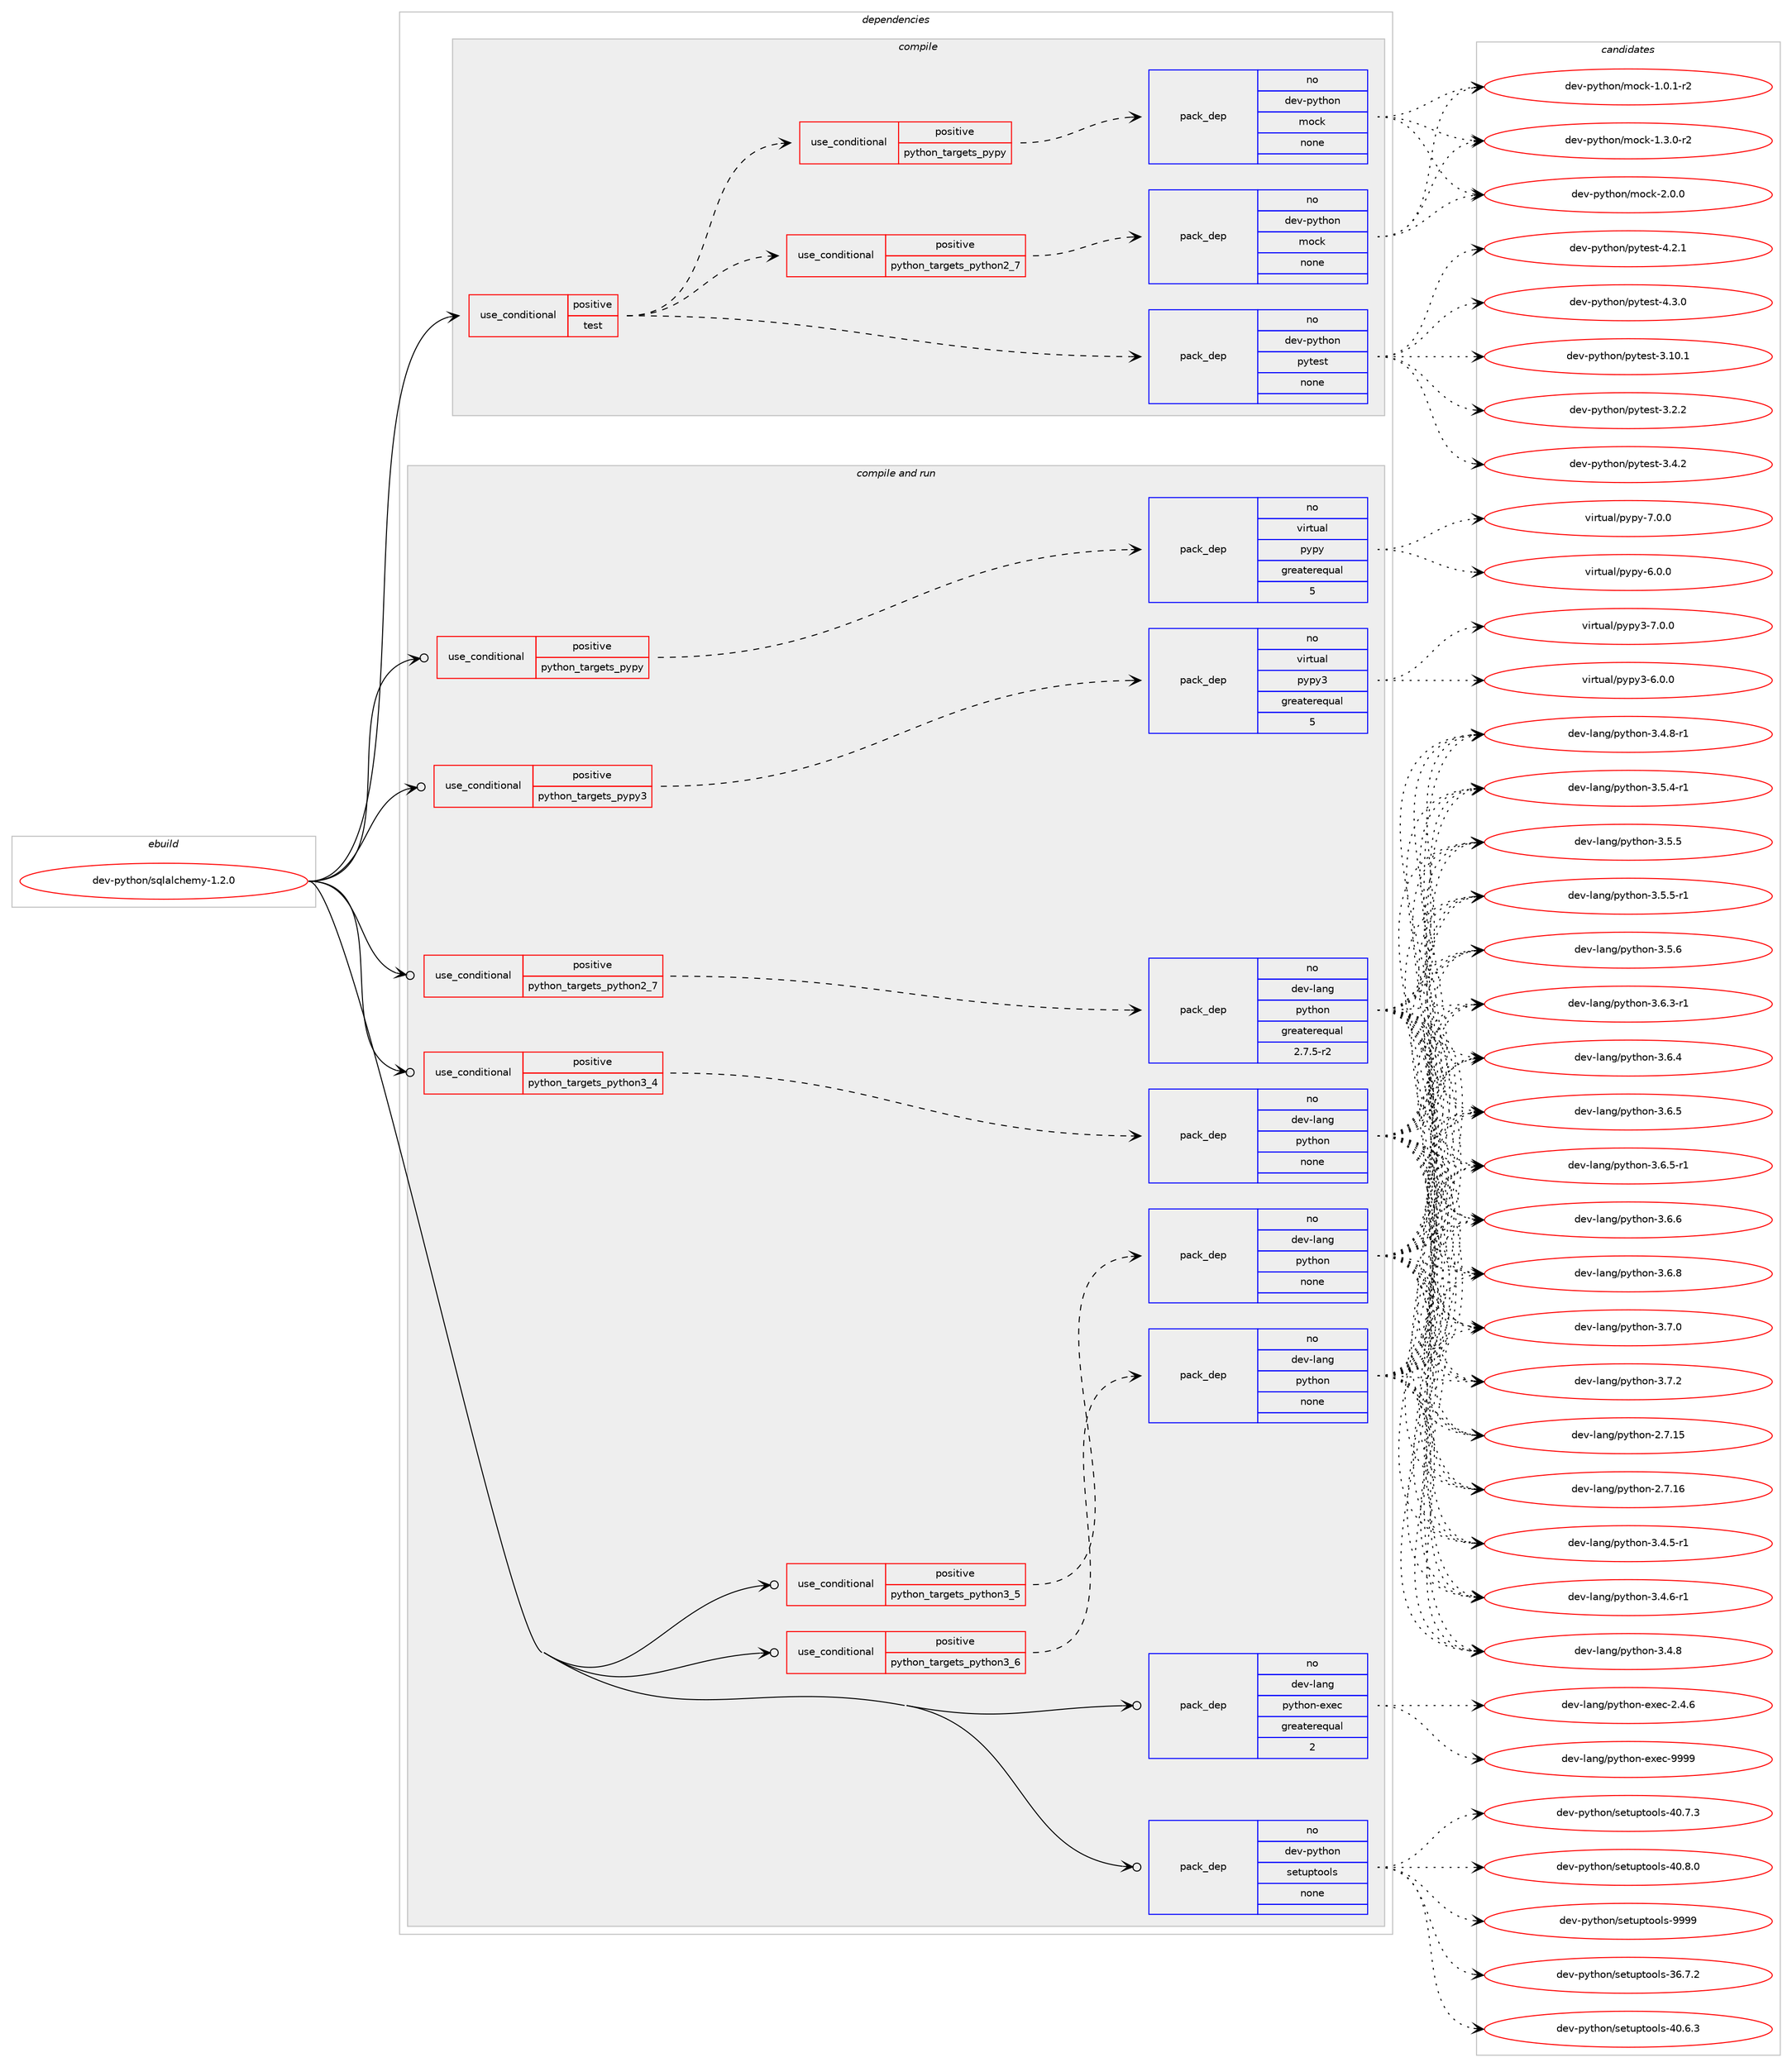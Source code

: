 digraph prolog {

# *************
# Graph options
# *************

newrank=true;
concentrate=true;
compound=true;
graph [rankdir=LR,fontname=Helvetica,fontsize=10,ranksep=1.5];#, ranksep=2.5, nodesep=0.2];
edge  [arrowhead=vee];
node  [fontname=Helvetica,fontsize=10];

# **********
# The ebuild
# **********

subgraph cluster_leftcol {
color=gray;
rank=same;
label=<<i>ebuild</i>>;
id [label="dev-python/sqlalchemy-1.2.0", color=red, width=4, href="../dev-python/sqlalchemy-1.2.0.svg"];
}

# ****************
# The dependencies
# ****************

subgraph cluster_midcol {
color=gray;
label=<<i>dependencies</i>>;
subgraph cluster_compile {
fillcolor="#eeeeee";
style=filled;
label=<<i>compile</i>>;
subgraph cond385135 {
dependency1442769 [label=<<TABLE BORDER="0" CELLBORDER="1" CELLSPACING="0" CELLPADDING="4"><TR><TD ROWSPAN="3" CELLPADDING="10">use_conditional</TD></TR><TR><TD>positive</TD></TR><TR><TD>test</TD></TR></TABLE>>, shape=none, color=red];
subgraph pack1034272 {
dependency1442770 [label=<<TABLE BORDER="0" CELLBORDER="1" CELLSPACING="0" CELLPADDING="4" WIDTH="220"><TR><TD ROWSPAN="6" CELLPADDING="30">pack_dep</TD></TR><TR><TD WIDTH="110">no</TD></TR><TR><TD>dev-python</TD></TR><TR><TD>pytest</TD></TR><TR><TD>none</TD></TR><TR><TD></TD></TR></TABLE>>, shape=none, color=blue];
}
dependency1442769:e -> dependency1442770:w [weight=20,style="dashed",arrowhead="vee"];
subgraph cond385136 {
dependency1442771 [label=<<TABLE BORDER="0" CELLBORDER="1" CELLSPACING="0" CELLPADDING="4"><TR><TD ROWSPAN="3" CELLPADDING="10">use_conditional</TD></TR><TR><TD>positive</TD></TR><TR><TD>python_targets_pypy</TD></TR></TABLE>>, shape=none, color=red];
subgraph pack1034273 {
dependency1442772 [label=<<TABLE BORDER="0" CELLBORDER="1" CELLSPACING="0" CELLPADDING="4" WIDTH="220"><TR><TD ROWSPAN="6" CELLPADDING="30">pack_dep</TD></TR><TR><TD WIDTH="110">no</TD></TR><TR><TD>dev-python</TD></TR><TR><TD>mock</TD></TR><TR><TD>none</TD></TR><TR><TD></TD></TR></TABLE>>, shape=none, color=blue];
}
dependency1442771:e -> dependency1442772:w [weight=20,style="dashed",arrowhead="vee"];
}
dependency1442769:e -> dependency1442771:w [weight=20,style="dashed",arrowhead="vee"];
subgraph cond385137 {
dependency1442773 [label=<<TABLE BORDER="0" CELLBORDER="1" CELLSPACING="0" CELLPADDING="4"><TR><TD ROWSPAN="3" CELLPADDING="10">use_conditional</TD></TR><TR><TD>positive</TD></TR><TR><TD>python_targets_python2_7</TD></TR></TABLE>>, shape=none, color=red];
subgraph pack1034274 {
dependency1442774 [label=<<TABLE BORDER="0" CELLBORDER="1" CELLSPACING="0" CELLPADDING="4" WIDTH="220"><TR><TD ROWSPAN="6" CELLPADDING="30">pack_dep</TD></TR><TR><TD WIDTH="110">no</TD></TR><TR><TD>dev-python</TD></TR><TR><TD>mock</TD></TR><TR><TD>none</TD></TR><TR><TD></TD></TR></TABLE>>, shape=none, color=blue];
}
dependency1442773:e -> dependency1442774:w [weight=20,style="dashed",arrowhead="vee"];
}
dependency1442769:e -> dependency1442773:w [weight=20,style="dashed",arrowhead="vee"];
}
id:e -> dependency1442769:w [weight=20,style="solid",arrowhead="vee"];
}
subgraph cluster_compileandrun {
fillcolor="#eeeeee";
style=filled;
label=<<i>compile and run</i>>;
subgraph cond385138 {
dependency1442775 [label=<<TABLE BORDER="0" CELLBORDER="1" CELLSPACING="0" CELLPADDING="4"><TR><TD ROWSPAN="3" CELLPADDING="10">use_conditional</TD></TR><TR><TD>positive</TD></TR><TR><TD>python_targets_pypy</TD></TR></TABLE>>, shape=none, color=red];
subgraph pack1034275 {
dependency1442776 [label=<<TABLE BORDER="0" CELLBORDER="1" CELLSPACING="0" CELLPADDING="4" WIDTH="220"><TR><TD ROWSPAN="6" CELLPADDING="30">pack_dep</TD></TR><TR><TD WIDTH="110">no</TD></TR><TR><TD>virtual</TD></TR><TR><TD>pypy</TD></TR><TR><TD>greaterequal</TD></TR><TR><TD>5</TD></TR></TABLE>>, shape=none, color=blue];
}
dependency1442775:e -> dependency1442776:w [weight=20,style="dashed",arrowhead="vee"];
}
id:e -> dependency1442775:w [weight=20,style="solid",arrowhead="odotvee"];
subgraph cond385139 {
dependency1442777 [label=<<TABLE BORDER="0" CELLBORDER="1" CELLSPACING="0" CELLPADDING="4"><TR><TD ROWSPAN="3" CELLPADDING="10">use_conditional</TD></TR><TR><TD>positive</TD></TR><TR><TD>python_targets_pypy3</TD></TR></TABLE>>, shape=none, color=red];
subgraph pack1034276 {
dependency1442778 [label=<<TABLE BORDER="0" CELLBORDER="1" CELLSPACING="0" CELLPADDING="4" WIDTH="220"><TR><TD ROWSPAN="6" CELLPADDING="30">pack_dep</TD></TR><TR><TD WIDTH="110">no</TD></TR><TR><TD>virtual</TD></TR><TR><TD>pypy3</TD></TR><TR><TD>greaterequal</TD></TR><TR><TD>5</TD></TR></TABLE>>, shape=none, color=blue];
}
dependency1442777:e -> dependency1442778:w [weight=20,style="dashed",arrowhead="vee"];
}
id:e -> dependency1442777:w [weight=20,style="solid",arrowhead="odotvee"];
subgraph cond385140 {
dependency1442779 [label=<<TABLE BORDER="0" CELLBORDER="1" CELLSPACING="0" CELLPADDING="4"><TR><TD ROWSPAN="3" CELLPADDING="10">use_conditional</TD></TR><TR><TD>positive</TD></TR><TR><TD>python_targets_python2_7</TD></TR></TABLE>>, shape=none, color=red];
subgraph pack1034277 {
dependency1442780 [label=<<TABLE BORDER="0" CELLBORDER="1" CELLSPACING="0" CELLPADDING="4" WIDTH="220"><TR><TD ROWSPAN="6" CELLPADDING="30">pack_dep</TD></TR><TR><TD WIDTH="110">no</TD></TR><TR><TD>dev-lang</TD></TR><TR><TD>python</TD></TR><TR><TD>greaterequal</TD></TR><TR><TD>2.7.5-r2</TD></TR></TABLE>>, shape=none, color=blue];
}
dependency1442779:e -> dependency1442780:w [weight=20,style="dashed",arrowhead="vee"];
}
id:e -> dependency1442779:w [weight=20,style="solid",arrowhead="odotvee"];
subgraph cond385141 {
dependency1442781 [label=<<TABLE BORDER="0" CELLBORDER="1" CELLSPACING="0" CELLPADDING="4"><TR><TD ROWSPAN="3" CELLPADDING="10">use_conditional</TD></TR><TR><TD>positive</TD></TR><TR><TD>python_targets_python3_4</TD></TR></TABLE>>, shape=none, color=red];
subgraph pack1034278 {
dependency1442782 [label=<<TABLE BORDER="0" CELLBORDER="1" CELLSPACING="0" CELLPADDING="4" WIDTH="220"><TR><TD ROWSPAN="6" CELLPADDING="30">pack_dep</TD></TR><TR><TD WIDTH="110">no</TD></TR><TR><TD>dev-lang</TD></TR><TR><TD>python</TD></TR><TR><TD>none</TD></TR><TR><TD></TD></TR></TABLE>>, shape=none, color=blue];
}
dependency1442781:e -> dependency1442782:w [weight=20,style="dashed",arrowhead="vee"];
}
id:e -> dependency1442781:w [weight=20,style="solid",arrowhead="odotvee"];
subgraph cond385142 {
dependency1442783 [label=<<TABLE BORDER="0" CELLBORDER="1" CELLSPACING="0" CELLPADDING="4"><TR><TD ROWSPAN="3" CELLPADDING="10">use_conditional</TD></TR><TR><TD>positive</TD></TR><TR><TD>python_targets_python3_5</TD></TR></TABLE>>, shape=none, color=red];
subgraph pack1034279 {
dependency1442784 [label=<<TABLE BORDER="0" CELLBORDER="1" CELLSPACING="0" CELLPADDING="4" WIDTH="220"><TR><TD ROWSPAN="6" CELLPADDING="30">pack_dep</TD></TR><TR><TD WIDTH="110">no</TD></TR><TR><TD>dev-lang</TD></TR><TR><TD>python</TD></TR><TR><TD>none</TD></TR><TR><TD></TD></TR></TABLE>>, shape=none, color=blue];
}
dependency1442783:e -> dependency1442784:w [weight=20,style="dashed",arrowhead="vee"];
}
id:e -> dependency1442783:w [weight=20,style="solid",arrowhead="odotvee"];
subgraph cond385143 {
dependency1442785 [label=<<TABLE BORDER="0" CELLBORDER="1" CELLSPACING="0" CELLPADDING="4"><TR><TD ROWSPAN="3" CELLPADDING="10">use_conditional</TD></TR><TR><TD>positive</TD></TR><TR><TD>python_targets_python3_6</TD></TR></TABLE>>, shape=none, color=red];
subgraph pack1034280 {
dependency1442786 [label=<<TABLE BORDER="0" CELLBORDER="1" CELLSPACING="0" CELLPADDING="4" WIDTH="220"><TR><TD ROWSPAN="6" CELLPADDING="30">pack_dep</TD></TR><TR><TD WIDTH="110">no</TD></TR><TR><TD>dev-lang</TD></TR><TR><TD>python</TD></TR><TR><TD>none</TD></TR><TR><TD></TD></TR></TABLE>>, shape=none, color=blue];
}
dependency1442785:e -> dependency1442786:w [weight=20,style="dashed",arrowhead="vee"];
}
id:e -> dependency1442785:w [weight=20,style="solid",arrowhead="odotvee"];
subgraph pack1034281 {
dependency1442787 [label=<<TABLE BORDER="0" CELLBORDER="1" CELLSPACING="0" CELLPADDING="4" WIDTH="220"><TR><TD ROWSPAN="6" CELLPADDING="30">pack_dep</TD></TR><TR><TD WIDTH="110">no</TD></TR><TR><TD>dev-lang</TD></TR><TR><TD>python-exec</TD></TR><TR><TD>greaterequal</TD></TR><TR><TD>2</TD></TR></TABLE>>, shape=none, color=blue];
}
id:e -> dependency1442787:w [weight=20,style="solid",arrowhead="odotvee"];
subgraph pack1034282 {
dependency1442788 [label=<<TABLE BORDER="0" CELLBORDER="1" CELLSPACING="0" CELLPADDING="4" WIDTH="220"><TR><TD ROWSPAN="6" CELLPADDING="30">pack_dep</TD></TR><TR><TD WIDTH="110">no</TD></TR><TR><TD>dev-python</TD></TR><TR><TD>setuptools</TD></TR><TR><TD>none</TD></TR><TR><TD></TD></TR></TABLE>>, shape=none, color=blue];
}
id:e -> dependency1442788:w [weight=20,style="solid",arrowhead="odotvee"];
}
subgraph cluster_run {
fillcolor="#eeeeee";
style=filled;
label=<<i>run</i>>;
}
}

# **************
# The candidates
# **************

subgraph cluster_choices {
rank=same;
color=gray;
label=<<i>candidates</i>>;

subgraph choice1034272 {
color=black;
nodesep=1;
choice100101118451121211161041111104711212111610111511645514649484649 [label="dev-python/pytest-3.10.1", color=red, width=4,href="../dev-python/pytest-3.10.1.svg"];
choice1001011184511212111610411111047112121116101115116455146504650 [label="dev-python/pytest-3.2.2", color=red, width=4,href="../dev-python/pytest-3.2.2.svg"];
choice1001011184511212111610411111047112121116101115116455146524650 [label="dev-python/pytest-3.4.2", color=red, width=4,href="../dev-python/pytest-3.4.2.svg"];
choice1001011184511212111610411111047112121116101115116455246504649 [label="dev-python/pytest-4.2.1", color=red, width=4,href="../dev-python/pytest-4.2.1.svg"];
choice1001011184511212111610411111047112121116101115116455246514648 [label="dev-python/pytest-4.3.0", color=red, width=4,href="../dev-python/pytest-4.3.0.svg"];
dependency1442770:e -> choice100101118451121211161041111104711212111610111511645514649484649:w [style=dotted,weight="100"];
dependency1442770:e -> choice1001011184511212111610411111047112121116101115116455146504650:w [style=dotted,weight="100"];
dependency1442770:e -> choice1001011184511212111610411111047112121116101115116455146524650:w [style=dotted,weight="100"];
dependency1442770:e -> choice1001011184511212111610411111047112121116101115116455246504649:w [style=dotted,weight="100"];
dependency1442770:e -> choice1001011184511212111610411111047112121116101115116455246514648:w [style=dotted,weight="100"];
}
subgraph choice1034273 {
color=black;
nodesep=1;
choice1001011184511212111610411111047109111991074549464846494511450 [label="dev-python/mock-1.0.1-r2", color=red, width=4,href="../dev-python/mock-1.0.1-r2.svg"];
choice1001011184511212111610411111047109111991074549465146484511450 [label="dev-python/mock-1.3.0-r2", color=red, width=4,href="../dev-python/mock-1.3.0-r2.svg"];
choice100101118451121211161041111104710911199107455046484648 [label="dev-python/mock-2.0.0", color=red, width=4,href="../dev-python/mock-2.0.0.svg"];
dependency1442772:e -> choice1001011184511212111610411111047109111991074549464846494511450:w [style=dotted,weight="100"];
dependency1442772:e -> choice1001011184511212111610411111047109111991074549465146484511450:w [style=dotted,weight="100"];
dependency1442772:e -> choice100101118451121211161041111104710911199107455046484648:w [style=dotted,weight="100"];
}
subgraph choice1034274 {
color=black;
nodesep=1;
choice1001011184511212111610411111047109111991074549464846494511450 [label="dev-python/mock-1.0.1-r2", color=red, width=4,href="../dev-python/mock-1.0.1-r2.svg"];
choice1001011184511212111610411111047109111991074549465146484511450 [label="dev-python/mock-1.3.0-r2", color=red, width=4,href="../dev-python/mock-1.3.0-r2.svg"];
choice100101118451121211161041111104710911199107455046484648 [label="dev-python/mock-2.0.0", color=red, width=4,href="../dev-python/mock-2.0.0.svg"];
dependency1442774:e -> choice1001011184511212111610411111047109111991074549464846494511450:w [style=dotted,weight="100"];
dependency1442774:e -> choice1001011184511212111610411111047109111991074549465146484511450:w [style=dotted,weight="100"];
dependency1442774:e -> choice100101118451121211161041111104710911199107455046484648:w [style=dotted,weight="100"];
}
subgraph choice1034275 {
color=black;
nodesep=1;
choice1181051141161179710847112121112121455446484648 [label="virtual/pypy-6.0.0", color=red, width=4,href="../virtual/pypy-6.0.0.svg"];
choice1181051141161179710847112121112121455546484648 [label="virtual/pypy-7.0.0", color=red, width=4,href="../virtual/pypy-7.0.0.svg"];
dependency1442776:e -> choice1181051141161179710847112121112121455446484648:w [style=dotted,weight="100"];
dependency1442776:e -> choice1181051141161179710847112121112121455546484648:w [style=dotted,weight="100"];
}
subgraph choice1034276 {
color=black;
nodesep=1;
choice118105114116117971084711212111212151455446484648 [label="virtual/pypy3-6.0.0", color=red, width=4,href="../virtual/pypy3-6.0.0.svg"];
choice118105114116117971084711212111212151455546484648 [label="virtual/pypy3-7.0.0", color=red, width=4,href="../virtual/pypy3-7.0.0.svg"];
dependency1442778:e -> choice118105114116117971084711212111212151455446484648:w [style=dotted,weight="100"];
dependency1442778:e -> choice118105114116117971084711212111212151455546484648:w [style=dotted,weight="100"];
}
subgraph choice1034277 {
color=black;
nodesep=1;
choice10010111845108971101034711212111610411111045504655464953 [label="dev-lang/python-2.7.15", color=red, width=4,href="../dev-lang/python-2.7.15.svg"];
choice10010111845108971101034711212111610411111045504655464954 [label="dev-lang/python-2.7.16", color=red, width=4,href="../dev-lang/python-2.7.16.svg"];
choice1001011184510897110103471121211161041111104551465246534511449 [label="dev-lang/python-3.4.5-r1", color=red, width=4,href="../dev-lang/python-3.4.5-r1.svg"];
choice1001011184510897110103471121211161041111104551465246544511449 [label="dev-lang/python-3.4.6-r1", color=red, width=4,href="../dev-lang/python-3.4.6-r1.svg"];
choice100101118451089711010347112121116104111110455146524656 [label="dev-lang/python-3.4.8", color=red, width=4,href="../dev-lang/python-3.4.8.svg"];
choice1001011184510897110103471121211161041111104551465246564511449 [label="dev-lang/python-3.4.8-r1", color=red, width=4,href="../dev-lang/python-3.4.8-r1.svg"];
choice1001011184510897110103471121211161041111104551465346524511449 [label="dev-lang/python-3.5.4-r1", color=red, width=4,href="../dev-lang/python-3.5.4-r1.svg"];
choice100101118451089711010347112121116104111110455146534653 [label="dev-lang/python-3.5.5", color=red, width=4,href="../dev-lang/python-3.5.5.svg"];
choice1001011184510897110103471121211161041111104551465346534511449 [label="dev-lang/python-3.5.5-r1", color=red, width=4,href="../dev-lang/python-3.5.5-r1.svg"];
choice100101118451089711010347112121116104111110455146534654 [label="dev-lang/python-3.5.6", color=red, width=4,href="../dev-lang/python-3.5.6.svg"];
choice1001011184510897110103471121211161041111104551465446514511449 [label="dev-lang/python-3.6.3-r1", color=red, width=4,href="../dev-lang/python-3.6.3-r1.svg"];
choice100101118451089711010347112121116104111110455146544652 [label="dev-lang/python-3.6.4", color=red, width=4,href="../dev-lang/python-3.6.4.svg"];
choice100101118451089711010347112121116104111110455146544653 [label="dev-lang/python-3.6.5", color=red, width=4,href="../dev-lang/python-3.6.5.svg"];
choice1001011184510897110103471121211161041111104551465446534511449 [label="dev-lang/python-3.6.5-r1", color=red, width=4,href="../dev-lang/python-3.6.5-r1.svg"];
choice100101118451089711010347112121116104111110455146544654 [label="dev-lang/python-3.6.6", color=red, width=4,href="../dev-lang/python-3.6.6.svg"];
choice100101118451089711010347112121116104111110455146544656 [label="dev-lang/python-3.6.8", color=red, width=4,href="../dev-lang/python-3.6.8.svg"];
choice100101118451089711010347112121116104111110455146554648 [label="dev-lang/python-3.7.0", color=red, width=4,href="../dev-lang/python-3.7.0.svg"];
choice100101118451089711010347112121116104111110455146554650 [label="dev-lang/python-3.7.2", color=red, width=4,href="../dev-lang/python-3.7.2.svg"];
dependency1442780:e -> choice10010111845108971101034711212111610411111045504655464953:w [style=dotted,weight="100"];
dependency1442780:e -> choice10010111845108971101034711212111610411111045504655464954:w [style=dotted,weight="100"];
dependency1442780:e -> choice1001011184510897110103471121211161041111104551465246534511449:w [style=dotted,weight="100"];
dependency1442780:e -> choice1001011184510897110103471121211161041111104551465246544511449:w [style=dotted,weight="100"];
dependency1442780:e -> choice100101118451089711010347112121116104111110455146524656:w [style=dotted,weight="100"];
dependency1442780:e -> choice1001011184510897110103471121211161041111104551465246564511449:w [style=dotted,weight="100"];
dependency1442780:e -> choice1001011184510897110103471121211161041111104551465346524511449:w [style=dotted,weight="100"];
dependency1442780:e -> choice100101118451089711010347112121116104111110455146534653:w [style=dotted,weight="100"];
dependency1442780:e -> choice1001011184510897110103471121211161041111104551465346534511449:w [style=dotted,weight="100"];
dependency1442780:e -> choice100101118451089711010347112121116104111110455146534654:w [style=dotted,weight="100"];
dependency1442780:e -> choice1001011184510897110103471121211161041111104551465446514511449:w [style=dotted,weight="100"];
dependency1442780:e -> choice100101118451089711010347112121116104111110455146544652:w [style=dotted,weight="100"];
dependency1442780:e -> choice100101118451089711010347112121116104111110455146544653:w [style=dotted,weight="100"];
dependency1442780:e -> choice1001011184510897110103471121211161041111104551465446534511449:w [style=dotted,weight="100"];
dependency1442780:e -> choice100101118451089711010347112121116104111110455146544654:w [style=dotted,weight="100"];
dependency1442780:e -> choice100101118451089711010347112121116104111110455146544656:w [style=dotted,weight="100"];
dependency1442780:e -> choice100101118451089711010347112121116104111110455146554648:w [style=dotted,weight="100"];
dependency1442780:e -> choice100101118451089711010347112121116104111110455146554650:w [style=dotted,weight="100"];
}
subgraph choice1034278 {
color=black;
nodesep=1;
choice10010111845108971101034711212111610411111045504655464953 [label="dev-lang/python-2.7.15", color=red, width=4,href="../dev-lang/python-2.7.15.svg"];
choice10010111845108971101034711212111610411111045504655464954 [label="dev-lang/python-2.7.16", color=red, width=4,href="../dev-lang/python-2.7.16.svg"];
choice1001011184510897110103471121211161041111104551465246534511449 [label="dev-lang/python-3.4.5-r1", color=red, width=4,href="../dev-lang/python-3.4.5-r1.svg"];
choice1001011184510897110103471121211161041111104551465246544511449 [label="dev-lang/python-3.4.6-r1", color=red, width=4,href="../dev-lang/python-3.4.6-r1.svg"];
choice100101118451089711010347112121116104111110455146524656 [label="dev-lang/python-3.4.8", color=red, width=4,href="../dev-lang/python-3.4.8.svg"];
choice1001011184510897110103471121211161041111104551465246564511449 [label="dev-lang/python-3.4.8-r1", color=red, width=4,href="../dev-lang/python-3.4.8-r1.svg"];
choice1001011184510897110103471121211161041111104551465346524511449 [label="dev-lang/python-3.5.4-r1", color=red, width=4,href="../dev-lang/python-3.5.4-r1.svg"];
choice100101118451089711010347112121116104111110455146534653 [label="dev-lang/python-3.5.5", color=red, width=4,href="../dev-lang/python-3.5.5.svg"];
choice1001011184510897110103471121211161041111104551465346534511449 [label="dev-lang/python-3.5.5-r1", color=red, width=4,href="../dev-lang/python-3.5.5-r1.svg"];
choice100101118451089711010347112121116104111110455146534654 [label="dev-lang/python-3.5.6", color=red, width=4,href="../dev-lang/python-3.5.6.svg"];
choice1001011184510897110103471121211161041111104551465446514511449 [label="dev-lang/python-3.6.3-r1", color=red, width=4,href="../dev-lang/python-3.6.3-r1.svg"];
choice100101118451089711010347112121116104111110455146544652 [label="dev-lang/python-3.6.4", color=red, width=4,href="../dev-lang/python-3.6.4.svg"];
choice100101118451089711010347112121116104111110455146544653 [label="dev-lang/python-3.6.5", color=red, width=4,href="../dev-lang/python-3.6.5.svg"];
choice1001011184510897110103471121211161041111104551465446534511449 [label="dev-lang/python-3.6.5-r1", color=red, width=4,href="../dev-lang/python-3.6.5-r1.svg"];
choice100101118451089711010347112121116104111110455146544654 [label="dev-lang/python-3.6.6", color=red, width=4,href="../dev-lang/python-3.6.6.svg"];
choice100101118451089711010347112121116104111110455146544656 [label="dev-lang/python-3.6.8", color=red, width=4,href="../dev-lang/python-3.6.8.svg"];
choice100101118451089711010347112121116104111110455146554648 [label="dev-lang/python-3.7.0", color=red, width=4,href="../dev-lang/python-3.7.0.svg"];
choice100101118451089711010347112121116104111110455146554650 [label="dev-lang/python-3.7.2", color=red, width=4,href="../dev-lang/python-3.7.2.svg"];
dependency1442782:e -> choice10010111845108971101034711212111610411111045504655464953:w [style=dotted,weight="100"];
dependency1442782:e -> choice10010111845108971101034711212111610411111045504655464954:w [style=dotted,weight="100"];
dependency1442782:e -> choice1001011184510897110103471121211161041111104551465246534511449:w [style=dotted,weight="100"];
dependency1442782:e -> choice1001011184510897110103471121211161041111104551465246544511449:w [style=dotted,weight="100"];
dependency1442782:e -> choice100101118451089711010347112121116104111110455146524656:w [style=dotted,weight="100"];
dependency1442782:e -> choice1001011184510897110103471121211161041111104551465246564511449:w [style=dotted,weight="100"];
dependency1442782:e -> choice1001011184510897110103471121211161041111104551465346524511449:w [style=dotted,weight="100"];
dependency1442782:e -> choice100101118451089711010347112121116104111110455146534653:w [style=dotted,weight="100"];
dependency1442782:e -> choice1001011184510897110103471121211161041111104551465346534511449:w [style=dotted,weight="100"];
dependency1442782:e -> choice100101118451089711010347112121116104111110455146534654:w [style=dotted,weight="100"];
dependency1442782:e -> choice1001011184510897110103471121211161041111104551465446514511449:w [style=dotted,weight="100"];
dependency1442782:e -> choice100101118451089711010347112121116104111110455146544652:w [style=dotted,weight="100"];
dependency1442782:e -> choice100101118451089711010347112121116104111110455146544653:w [style=dotted,weight="100"];
dependency1442782:e -> choice1001011184510897110103471121211161041111104551465446534511449:w [style=dotted,weight="100"];
dependency1442782:e -> choice100101118451089711010347112121116104111110455146544654:w [style=dotted,weight="100"];
dependency1442782:e -> choice100101118451089711010347112121116104111110455146544656:w [style=dotted,weight="100"];
dependency1442782:e -> choice100101118451089711010347112121116104111110455146554648:w [style=dotted,weight="100"];
dependency1442782:e -> choice100101118451089711010347112121116104111110455146554650:w [style=dotted,weight="100"];
}
subgraph choice1034279 {
color=black;
nodesep=1;
choice10010111845108971101034711212111610411111045504655464953 [label="dev-lang/python-2.7.15", color=red, width=4,href="../dev-lang/python-2.7.15.svg"];
choice10010111845108971101034711212111610411111045504655464954 [label="dev-lang/python-2.7.16", color=red, width=4,href="../dev-lang/python-2.7.16.svg"];
choice1001011184510897110103471121211161041111104551465246534511449 [label="dev-lang/python-3.4.5-r1", color=red, width=4,href="../dev-lang/python-3.4.5-r1.svg"];
choice1001011184510897110103471121211161041111104551465246544511449 [label="dev-lang/python-3.4.6-r1", color=red, width=4,href="../dev-lang/python-3.4.6-r1.svg"];
choice100101118451089711010347112121116104111110455146524656 [label="dev-lang/python-3.4.8", color=red, width=4,href="../dev-lang/python-3.4.8.svg"];
choice1001011184510897110103471121211161041111104551465246564511449 [label="dev-lang/python-3.4.8-r1", color=red, width=4,href="../dev-lang/python-3.4.8-r1.svg"];
choice1001011184510897110103471121211161041111104551465346524511449 [label="dev-lang/python-3.5.4-r1", color=red, width=4,href="../dev-lang/python-3.5.4-r1.svg"];
choice100101118451089711010347112121116104111110455146534653 [label="dev-lang/python-3.5.5", color=red, width=4,href="../dev-lang/python-3.5.5.svg"];
choice1001011184510897110103471121211161041111104551465346534511449 [label="dev-lang/python-3.5.5-r1", color=red, width=4,href="../dev-lang/python-3.5.5-r1.svg"];
choice100101118451089711010347112121116104111110455146534654 [label="dev-lang/python-3.5.6", color=red, width=4,href="../dev-lang/python-3.5.6.svg"];
choice1001011184510897110103471121211161041111104551465446514511449 [label="dev-lang/python-3.6.3-r1", color=red, width=4,href="../dev-lang/python-3.6.3-r1.svg"];
choice100101118451089711010347112121116104111110455146544652 [label="dev-lang/python-3.6.4", color=red, width=4,href="../dev-lang/python-3.6.4.svg"];
choice100101118451089711010347112121116104111110455146544653 [label="dev-lang/python-3.6.5", color=red, width=4,href="../dev-lang/python-3.6.5.svg"];
choice1001011184510897110103471121211161041111104551465446534511449 [label="dev-lang/python-3.6.5-r1", color=red, width=4,href="../dev-lang/python-3.6.5-r1.svg"];
choice100101118451089711010347112121116104111110455146544654 [label="dev-lang/python-3.6.6", color=red, width=4,href="../dev-lang/python-3.6.6.svg"];
choice100101118451089711010347112121116104111110455146544656 [label="dev-lang/python-3.6.8", color=red, width=4,href="../dev-lang/python-3.6.8.svg"];
choice100101118451089711010347112121116104111110455146554648 [label="dev-lang/python-3.7.0", color=red, width=4,href="../dev-lang/python-3.7.0.svg"];
choice100101118451089711010347112121116104111110455146554650 [label="dev-lang/python-3.7.2", color=red, width=4,href="../dev-lang/python-3.7.2.svg"];
dependency1442784:e -> choice10010111845108971101034711212111610411111045504655464953:w [style=dotted,weight="100"];
dependency1442784:e -> choice10010111845108971101034711212111610411111045504655464954:w [style=dotted,weight="100"];
dependency1442784:e -> choice1001011184510897110103471121211161041111104551465246534511449:w [style=dotted,weight="100"];
dependency1442784:e -> choice1001011184510897110103471121211161041111104551465246544511449:w [style=dotted,weight="100"];
dependency1442784:e -> choice100101118451089711010347112121116104111110455146524656:w [style=dotted,weight="100"];
dependency1442784:e -> choice1001011184510897110103471121211161041111104551465246564511449:w [style=dotted,weight="100"];
dependency1442784:e -> choice1001011184510897110103471121211161041111104551465346524511449:w [style=dotted,weight="100"];
dependency1442784:e -> choice100101118451089711010347112121116104111110455146534653:w [style=dotted,weight="100"];
dependency1442784:e -> choice1001011184510897110103471121211161041111104551465346534511449:w [style=dotted,weight="100"];
dependency1442784:e -> choice100101118451089711010347112121116104111110455146534654:w [style=dotted,weight="100"];
dependency1442784:e -> choice1001011184510897110103471121211161041111104551465446514511449:w [style=dotted,weight="100"];
dependency1442784:e -> choice100101118451089711010347112121116104111110455146544652:w [style=dotted,weight="100"];
dependency1442784:e -> choice100101118451089711010347112121116104111110455146544653:w [style=dotted,weight="100"];
dependency1442784:e -> choice1001011184510897110103471121211161041111104551465446534511449:w [style=dotted,weight="100"];
dependency1442784:e -> choice100101118451089711010347112121116104111110455146544654:w [style=dotted,weight="100"];
dependency1442784:e -> choice100101118451089711010347112121116104111110455146544656:w [style=dotted,weight="100"];
dependency1442784:e -> choice100101118451089711010347112121116104111110455146554648:w [style=dotted,weight="100"];
dependency1442784:e -> choice100101118451089711010347112121116104111110455146554650:w [style=dotted,weight="100"];
}
subgraph choice1034280 {
color=black;
nodesep=1;
choice10010111845108971101034711212111610411111045504655464953 [label="dev-lang/python-2.7.15", color=red, width=4,href="../dev-lang/python-2.7.15.svg"];
choice10010111845108971101034711212111610411111045504655464954 [label="dev-lang/python-2.7.16", color=red, width=4,href="../dev-lang/python-2.7.16.svg"];
choice1001011184510897110103471121211161041111104551465246534511449 [label="dev-lang/python-3.4.5-r1", color=red, width=4,href="../dev-lang/python-3.4.5-r1.svg"];
choice1001011184510897110103471121211161041111104551465246544511449 [label="dev-lang/python-3.4.6-r1", color=red, width=4,href="../dev-lang/python-3.4.6-r1.svg"];
choice100101118451089711010347112121116104111110455146524656 [label="dev-lang/python-3.4.8", color=red, width=4,href="../dev-lang/python-3.4.8.svg"];
choice1001011184510897110103471121211161041111104551465246564511449 [label="dev-lang/python-3.4.8-r1", color=red, width=4,href="../dev-lang/python-3.4.8-r1.svg"];
choice1001011184510897110103471121211161041111104551465346524511449 [label="dev-lang/python-3.5.4-r1", color=red, width=4,href="../dev-lang/python-3.5.4-r1.svg"];
choice100101118451089711010347112121116104111110455146534653 [label="dev-lang/python-3.5.5", color=red, width=4,href="../dev-lang/python-3.5.5.svg"];
choice1001011184510897110103471121211161041111104551465346534511449 [label="dev-lang/python-3.5.5-r1", color=red, width=4,href="../dev-lang/python-3.5.5-r1.svg"];
choice100101118451089711010347112121116104111110455146534654 [label="dev-lang/python-3.5.6", color=red, width=4,href="../dev-lang/python-3.5.6.svg"];
choice1001011184510897110103471121211161041111104551465446514511449 [label="dev-lang/python-3.6.3-r1", color=red, width=4,href="../dev-lang/python-3.6.3-r1.svg"];
choice100101118451089711010347112121116104111110455146544652 [label="dev-lang/python-3.6.4", color=red, width=4,href="../dev-lang/python-3.6.4.svg"];
choice100101118451089711010347112121116104111110455146544653 [label="dev-lang/python-3.6.5", color=red, width=4,href="../dev-lang/python-3.6.5.svg"];
choice1001011184510897110103471121211161041111104551465446534511449 [label="dev-lang/python-3.6.5-r1", color=red, width=4,href="../dev-lang/python-3.6.5-r1.svg"];
choice100101118451089711010347112121116104111110455146544654 [label="dev-lang/python-3.6.6", color=red, width=4,href="../dev-lang/python-3.6.6.svg"];
choice100101118451089711010347112121116104111110455146544656 [label="dev-lang/python-3.6.8", color=red, width=4,href="../dev-lang/python-3.6.8.svg"];
choice100101118451089711010347112121116104111110455146554648 [label="dev-lang/python-3.7.0", color=red, width=4,href="../dev-lang/python-3.7.0.svg"];
choice100101118451089711010347112121116104111110455146554650 [label="dev-lang/python-3.7.2", color=red, width=4,href="../dev-lang/python-3.7.2.svg"];
dependency1442786:e -> choice10010111845108971101034711212111610411111045504655464953:w [style=dotted,weight="100"];
dependency1442786:e -> choice10010111845108971101034711212111610411111045504655464954:w [style=dotted,weight="100"];
dependency1442786:e -> choice1001011184510897110103471121211161041111104551465246534511449:w [style=dotted,weight="100"];
dependency1442786:e -> choice1001011184510897110103471121211161041111104551465246544511449:w [style=dotted,weight="100"];
dependency1442786:e -> choice100101118451089711010347112121116104111110455146524656:w [style=dotted,weight="100"];
dependency1442786:e -> choice1001011184510897110103471121211161041111104551465246564511449:w [style=dotted,weight="100"];
dependency1442786:e -> choice1001011184510897110103471121211161041111104551465346524511449:w [style=dotted,weight="100"];
dependency1442786:e -> choice100101118451089711010347112121116104111110455146534653:w [style=dotted,weight="100"];
dependency1442786:e -> choice1001011184510897110103471121211161041111104551465346534511449:w [style=dotted,weight="100"];
dependency1442786:e -> choice100101118451089711010347112121116104111110455146534654:w [style=dotted,weight="100"];
dependency1442786:e -> choice1001011184510897110103471121211161041111104551465446514511449:w [style=dotted,weight="100"];
dependency1442786:e -> choice100101118451089711010347112121116104111110455146544652:w [style=dotted,weight="100"];
dependency1442786:e -> choice100101118451089711010347112121116104111110455146544653:w [style=dotted,weight="100"];
dependency1442786:e -> choice1001011184510897110103471121211161041111104551465446534511449:w [style=dotted,weight="100"];
dependency1442786:e -> choice100101118451089711010347112121116104111110455146544654:w [style=dotted,weight="100"];
dependency1442786:e -> choice100101118451089711010347112121116104111110455146544656:w [style=dotted,weight="100"];
dependency1442786:e -> choice100101118451089711010347112121116104111110455146554648:w [style=dotted,weight="100"];
dependency1442786:e -> choice100101118451089711010347112121116104111110455146554650:w [style=dotted,weight="100"];
}
subgraph choice1034281 {
color=black;
nodesep=1;
choice1001011184510897110103471121211161041111104510112010199455046524654 [label="dev-lang/python-exec-2.4.6", color=red, width=4,href="../dev-lang/python-exec-2.4.6.svg"];
choice10010111845108971101034711212111610411111045101120101994557575757 [label="dev-lang/python-exec-9999", color=red, width=4,href="../dev-lang/python-exec-9999.svg"];
dependency1442787:e -> choice1001011184510897110103471121211161041111104510112010199455046524654:w [style=dotted,weight="100"];
dependency1442787:e -> choice10010111845108971101034711212111610411111045101120101994557575757:w [style=dotted,weight="100"];
}
subgraph choice1034282 {
color=black;
nodesep=1;
choice100101118451121211161041111104711510111611711211611111110811545515446554650 [label="dev-python/setuptools-36.7.2", color=red, width=4,href="../dev-python/setuptools-36.7.2.svg"];
choice100101118451121211161041111104711510111611711211611111110811545524846544651 [label="dev-python/setuptools-40.6.3", color=red, width=4,href="../dev-python/setuptools-40.6.3.svg"];
choice100101118451121211161041111104711510111611711211611111110811545524846554651 [label="dev-python/setuptools-40.7.3", color=red, width=4,href="../dev-python/setuptools-40.7.3.svg"];
choice100101118451121211161041111104711510111611711211611111110811545524846564648 [label="dev-python/setuptools-40.8.0", color=red, width=4,href="../dev-python/setuptools-40.8.0.svg"];
choice10010111845112121116104111110471151011161171121161111111081154557575757 [label="dev-python/setuptools-9999", color=red, width=4,href="../dev-python/setuptools-9999.svg"];
dependency1442788:e -> choice100101118451121211161041111104711510111611711211611111110811545515446554650:w [style=dotted,weight="100"];
dependency1442788:e -> choice100101118451121211161041111104711510111611711211611111110811545524846544651:w [style=dotted,weight="100"];
dependency1442788:e -> choice100101118451121211161041111104711510111611711211611111110811545524846554651:w [style=dotted,weight="100"];
dependency1442788:e -> choice100101118451121211161041111104711510111611711211611111110811545524846564648:w [style=dotted,weight="100"];
dependency1442788:e -> choice10010111845112121116104111110471151011161171121161111111081154557575757:w [style=dotted,weight="100"];
}
}

}
